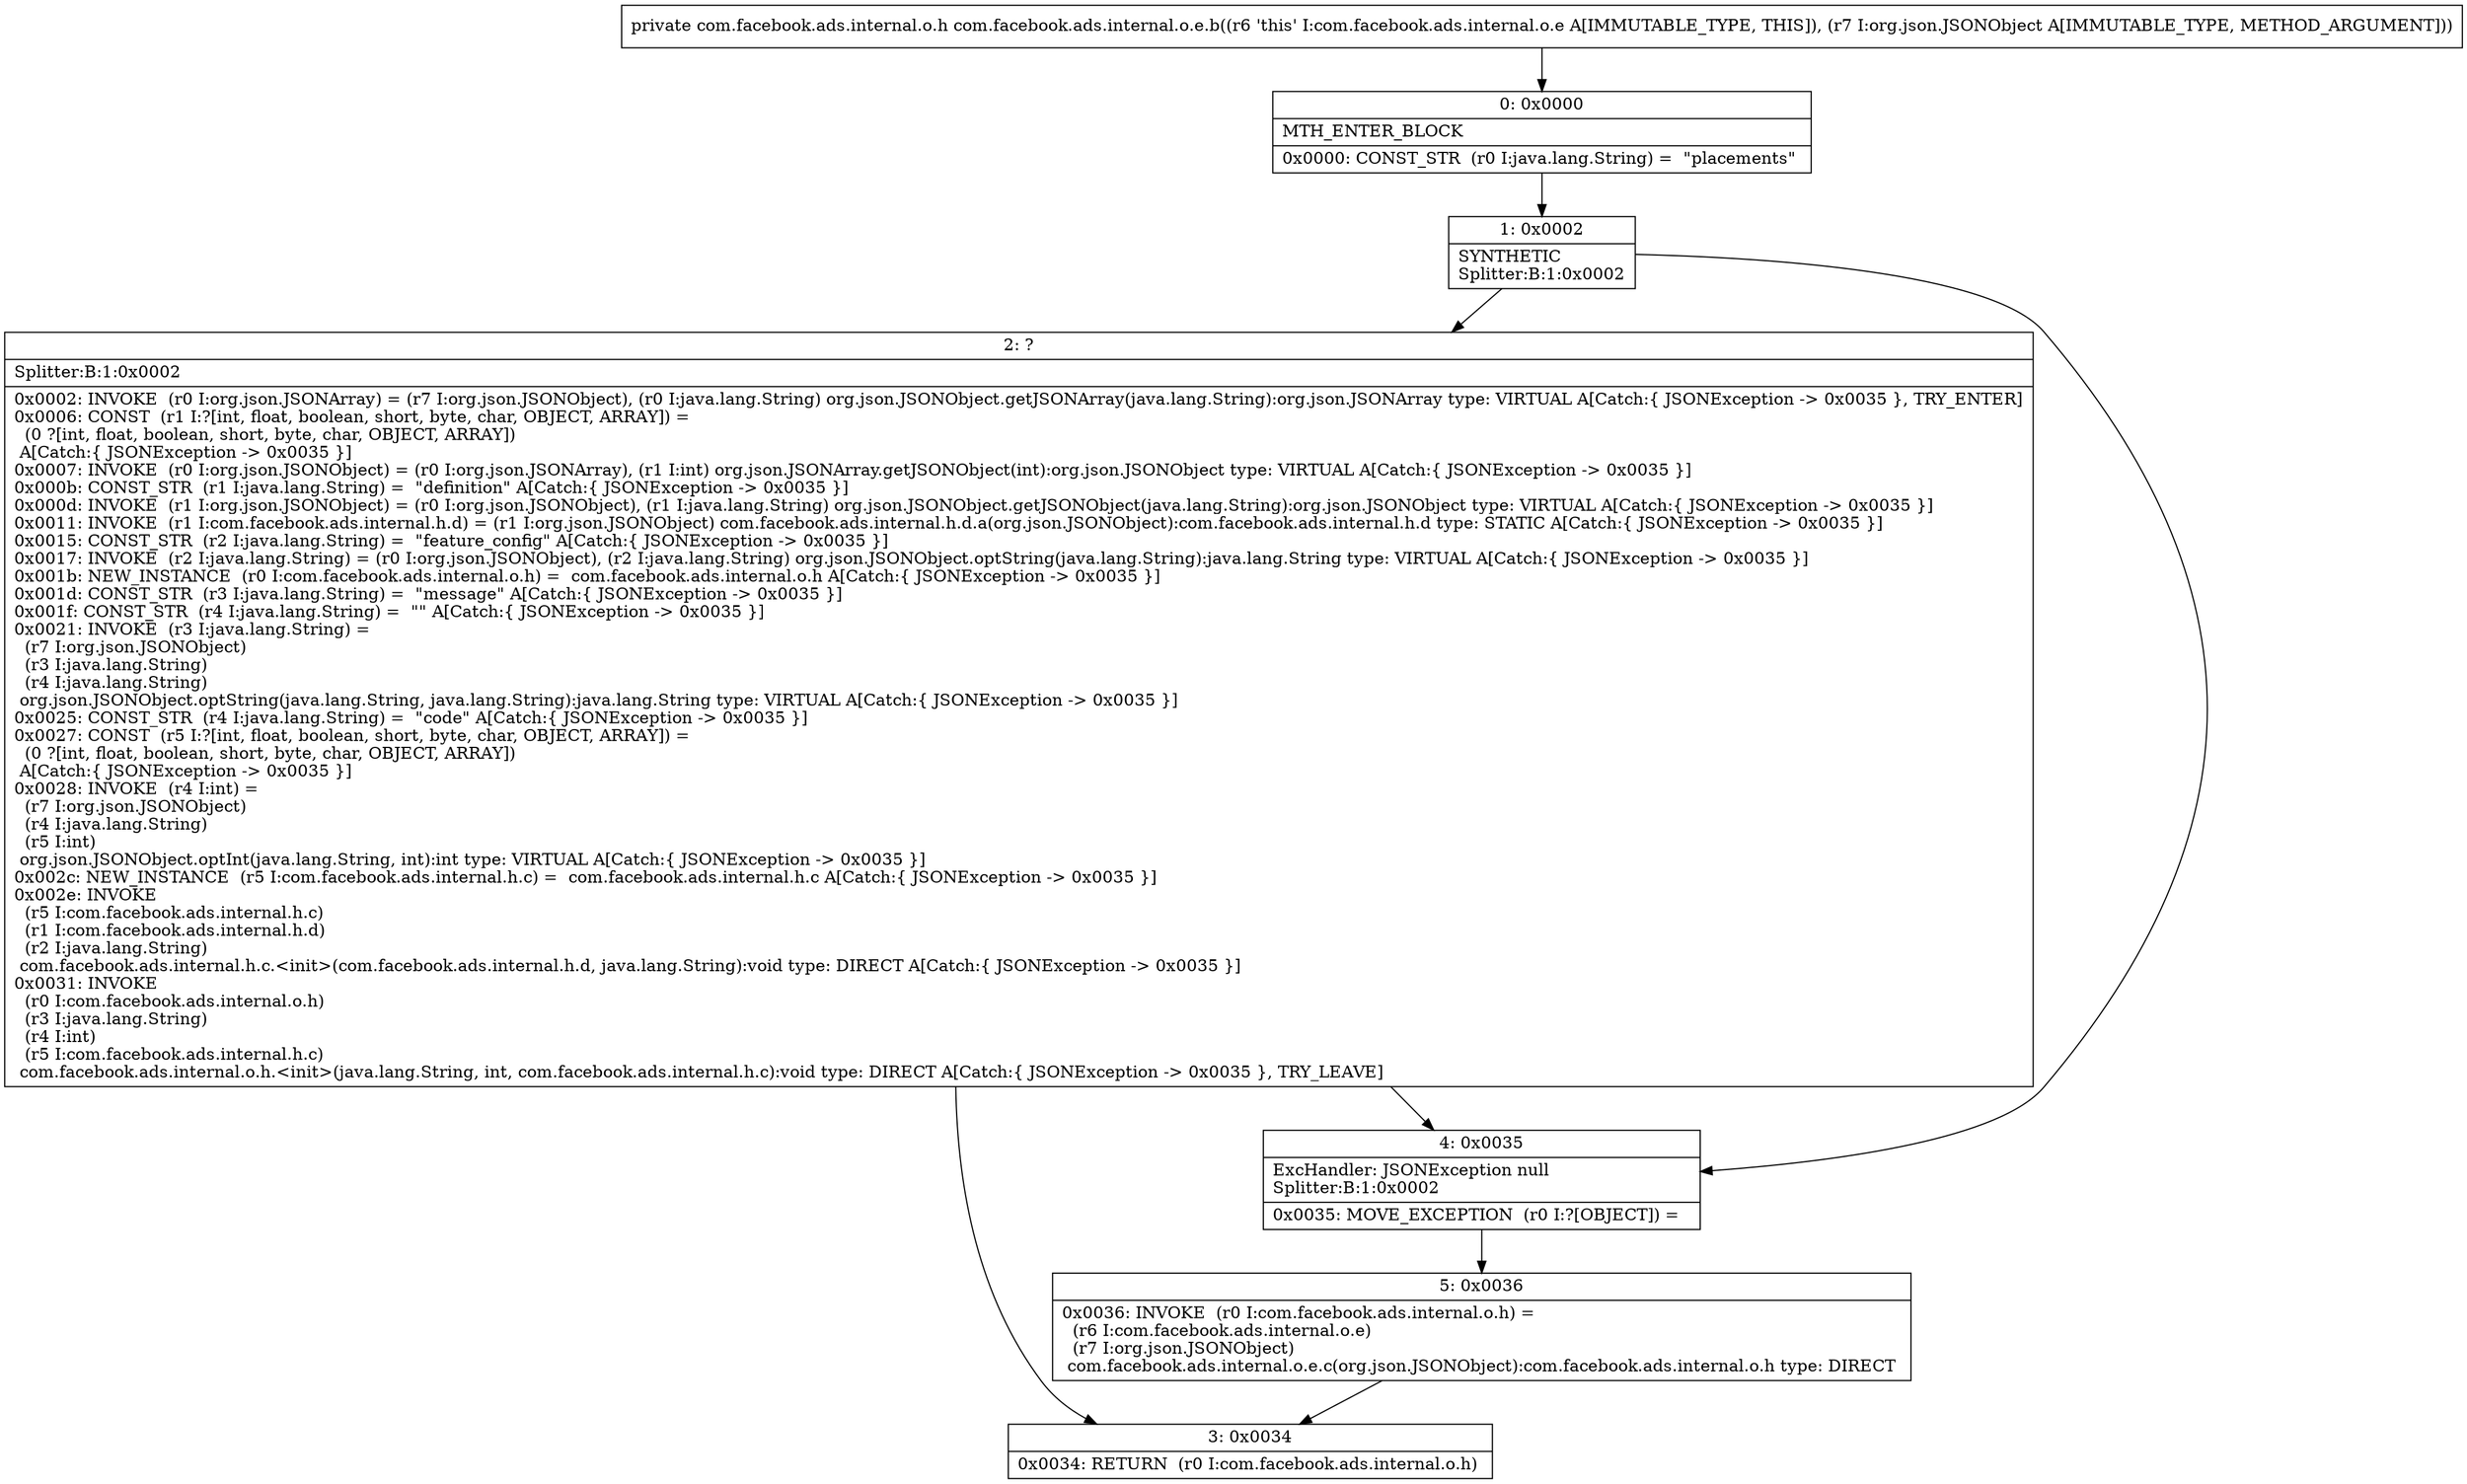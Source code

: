 digraph "CFG forcom.facebook.ads.internal.o.e.b(Lorg\/json\/JSONObject;)Lcom\/facebook\/ads\/internal\/o\/h;" {
Node_0 [shape=record,label="{0\:\ 0x0000|MTH_ENTER_BLOCK\l|0x0000: CONST_STR  (r0 I:java.lang.String) =  \"placements\" \l}"];
Node_1 [shape=record,label="{1\:\ 0x0002|SYNTHETIC\lSplitter:B:1:0x0002\l}"];
Node_2 [shape=record,label="{2\:\ ?|Splitter:B:1:0x0002\l|0x0002: INVOKE  (r0 I:org.json.JSONArray) = (r7 I:org.json.JSONObject), (r0 I:java.lang.String) org.json.JSONObject.getJSONArray(java.lang.String):org.json.JSONArray type: VIRTUAL A[Catch:\{ JSONException \-\> 0x0035 \}, TRY_ENTER]\l0x0006: CONST  (r1 I:?[int, float, boolean, short, byte, char, OBJECT, ARRAY]) = \l  (0 ?[int, float, boolean, short, byte, char, OBJECT, ARRAY])\l A[Catch:\{ JSONException \-\> 0x0035 \}]\l0x0007: INVOKE  (r0 I:org.json.JSONObject) = (r0 I:org.json.JSONArray), (r1 I:int) org.json.JSONArray.getJSONObject(int):org.json.JSONObject type: VIRTUAL A[Catch:\{ JSONException \-\> 0x0035 \}]\l0x000b: CONST_STR  (r1 I:java.lang.String) =  \"definition\" A[Catch:\{ JSONException \-\> 0x0035 \}]\l0x000d: INVOKE  (r1 I:org.json.JSONObject) = (r0 I:org.json.JSONObject), (r1 I:java.lang.String) org.json.JSONObject.getJSONObject(java.lang.String):org.json.JSONObject type: VIRTUAL A[Catch:\{ JSONException \-\> 0x0035 \}]\l0x0011: INVOKE  (r1 I:com.facebook.ads.internal.h.d) = (r1 I:org.json.JSONObject) com.facebook.ads.internal.h.d.a(org.json.JSONObject):com.facebook.ads.internal.h.d type: STATIC A[Catch:\{ JSONException \-\> 0x0035 \}]\l0x0015: CONST_STR  (r2 I:java.lang.String) =  \"feature_config\" A[Catch:\{ JSONException \-\> 0x0035 \}]\l0x0017: INVOKE  (r2 I:java.lang.String) = (r0 I:org.json.JSONObject), (r2 I:java.lang.String) org.json.JSONObject.optString(java.lang.String):java.lang.String type: VIRTUAL A[Catch:\{ JSONException \-\> 0x0035 \}]\l0x001b: NEW_INSTANCE  (r0 I:com.facebook.ads.internal.o.h) =  com.facebook.ads.internal.o.h A[Catch:\{ JSONException \-\> 0x0035 \}]\l0x001d: CONST_STR  (r3 I:java.lang.String) =  \"message\" A[Catch:\{ JSONException \-\> 0x0035 \}]\l0x001f: CONST_STR  (r4 I:java.lang.String) =  \"\" A[Catch:\{ JSONException \-\> 0x0035 \}]\l0x0021: INVOKE  (r3 I:java.lang.String) = \l  (r7 I:org.json.JSONObject)\l  (r3 I:java.lang.String)\l  (r4 I:java.lang.String)\l org.json.JSONObject.optString(java.lang.String, java.lang.String):java.lang.String type: VIRTUAL A[Catch:\{ JSONException \-\> 0x0035 \}]\l0x0025: CONST_STR  (r4 I:java.lang.String) =  \"code\" A[Catch:\{ JSONException \-\> 0x0035 \}]\l0x0027: CONST  (r5 I:?[int, float, boolean, short, byte, char, OBJECT, ARRAY]) = \l  (0 ?[int, float, boolean, short, byte, char, OBJECT, ARRAY])\l A[Catch:\{ JSONException \-\> 0x0035 \}]\l0x0028: INVOKE  (r4 I:int) = \l  (r7 I:org.json.JSONObject)\l  (r4 I:java.lang.String)\l  (r5 I:int)\l org.json.JSONObject.optInt(java.lang.String, int):int type: VIRTUAL A[Catch:\{ JSONException \-\> 0x0035 \}]\l0x002c: NEW_INSTANCE  (r5 I:com.facebook.ads.internal.h.c) =  com.facebook.ads.internal.h.c A[Catch:\{ JSONException \-\> 0x0035 \}]\l0x002e: INVOKE  \l  (r5 I:com.facebook.ads.internal.h.c)\l  (r1 I:com.facebook.ads.internal.h.d)\l  (r2 I:java.lang.String)\l com.facebook.ads.internal.h.c.\<init\>(com.facebook.ads.internal.h.d, java.lang.String):void type: DIRECT A[Catch:\{ JSONException \-\> 0x0035 \}]\l0x0031: INVOKE  \l  (r0 I:com.facebook.ads.internal.o.h)\l  (r3 I:java.lang.String)\l  (r4 I:int)\l  (r5 I:com.facebook.ads.internal.h.c)\l com.facebook.ads.internal.o.h.\<init\>(java.lang.String, int, com.facebook.ads.internal.h.c):void type: DIRECT A[Catch:\{ JSONException \-\> 0x0035 \}, TRY_LEAVE]\l}"];
Node_3 [shape=record,label="{3\:\ 0x0034|0x0034: RETURN  (r0 I:com.facebook.ads.internal.o.h) \l}"];
Node_4 [shape=record,label="{4\:\ 0x0035|ExcHandler: JSONException null\lSplitter:B:1:0x0002\l|0x0035: MOVE_EXCEPTION  (r0 I:?[OBJECT]) =  \l}"];
Node_5 [shape=record,label="{5\:\ 0x0036|0x0036: INVOKE  (r0 I:com.facebook.ads.internal.o.h) = \l  (r6 I:com.facebook.ads.internal.o.e)\l  (r7 I:org.json.JSONObject)\l com.facebook.ads.internal.o.e.c(org.json.JSONObject):com.facebook.ads.internal.o.h type: DIRECT \l}"];
MethodNode[shape=record,label="{private com.facebook.ads.internal.o.h com.facebook.ads.internal.o.e.b((r6 'this' I:com.facebook.ads.internal.o.e A[IMMUTABLE_TYPE, THIS]), (r7 I:org.json.JSONObject A[IMMUTABLE_TYPE, METHOD_ARGUMENT])) }"];
MethodNode -> Node_0;
Node_0 -> Node_1;
Node_1 -> Node_2;
Node_1 -> Node_4;
Node_2 -> Node_3;
Node_2 -> Node_4;
Node_4 -> Node_5;
Node_5 -> Node_3;
}

